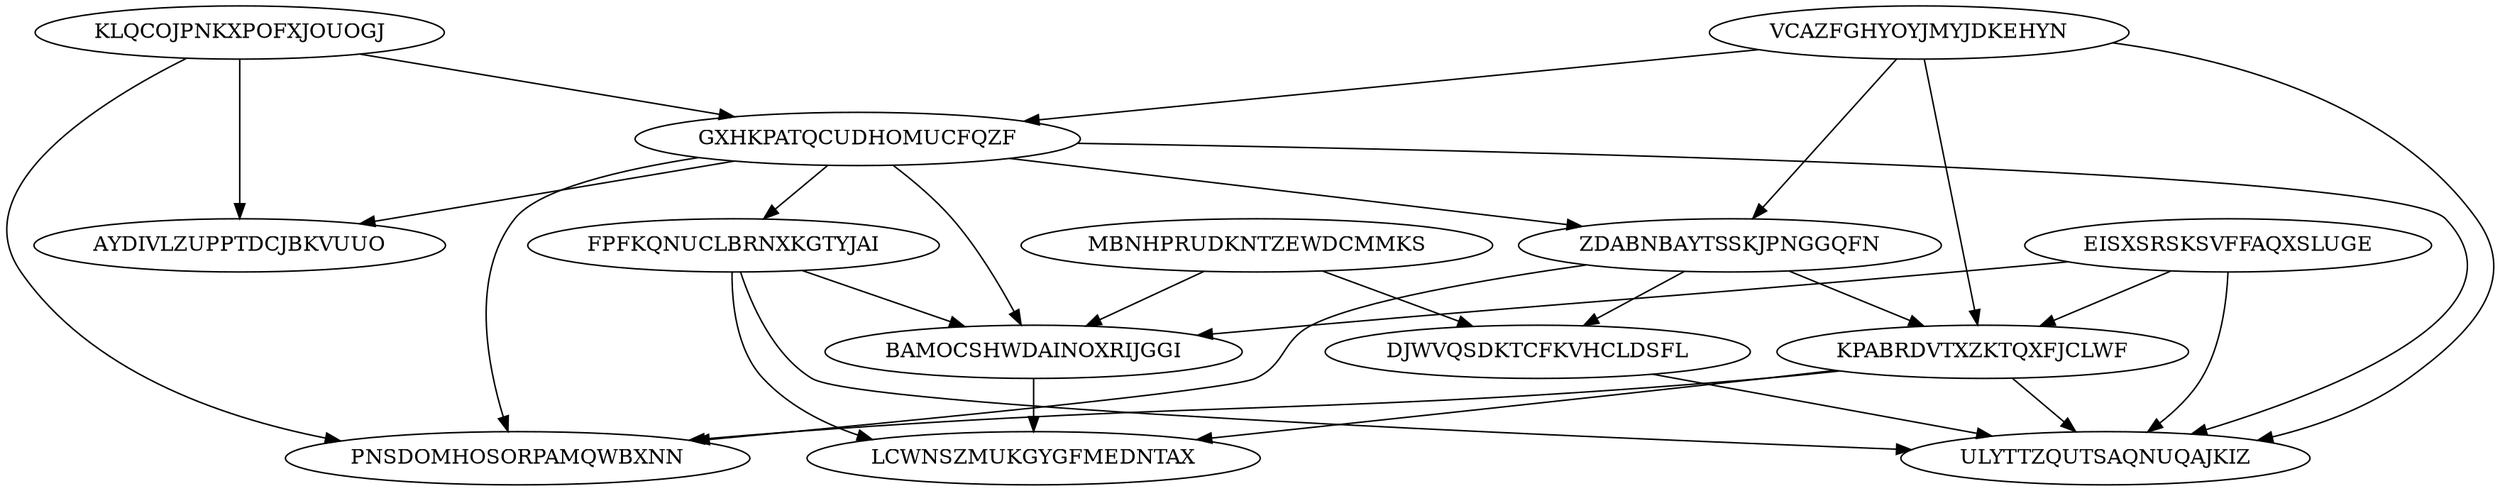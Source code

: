 digraph N14M29 {
	EISXSRSKSVFFAQXSLUGE	[Weight=10];
	VCAZFGHYOYJMYJDKEHYN	[Weight=18];
	KLQCOJPNKXPOFXJOUOGJ	[Weight=12];
	GXHKPATQCUDHOMUCFQZF	[Weight=20];
	FPFKQNUCLBRNXKGTYJAI	[Weight=12];
	ZDABNBAYTSSKJPNGGQFN	[Weight=14];
	MBNHPRUDKNTZEWDCMMKS	[Weight=17];
	DJWVQSDKTCFKVHCLDSFL	[Weight=15];
	KPABRDVTXZKTQXFJCLWF	[Weight=10];
	PNSDOMHOSORPAMQWBXNN	[Weight=20];
	BAMOCSHWDAINOXRIJGGI	[Weight=13];
	LCWNSZMUKGYGFMEDNTAX	[Weight=15];
	ULYTTZQUTSAQNUQAJKIZ	[Weight=18];
	AYDIVLZUPPTDCJBKVUUO	[Weight=15];
	KLQCOJPNKXPOFXJOUOGJ -> AYDIVLZUPPTDCJBKVUUO [Weight=13];
	ZDABNBAYTSSKJPNGGQFN -> PNSDOMHOSORPAMQWBXNN [Weight=16];
	EISXSRSKSVFFAQXSLUGE -> KPABRDVTXZKTQXFJCLWF [Weight=17];
	BAMOCSHWDAINOXRIJGGI -> LCWNSZMUKGYGFMEDNTAX [Weight=10];
	KPABRDVTXZKTQXFJCLWF -> LCWNSZMUKGYGFMEDNTAX [Weight=15];
	KLQCOJPNKXPOFXJOUOGJ -> GXHKPATQCUDHOMUCFQZF [Weight=11];
	ZDABNBAYTSSKJPNGGQFN -> DJWVQSDKTCFKVHCLDSFL [Weight=16];
	KPABRDVTXZKTQXFJCLWF -> ULYTTZQUTSAQNUQAJKIZ [Weight=11];
	GXHKPATQCUDHOMUCFQZF -> AYDIVLZUPPTDCJBKVUUO [Weight=17];
	KLQCOJPNKXPOFXJOUOGJ -> PNSDOMHOSORPAMQWBXNN [Weight=11];
	MBNHPRUDKNTZEWDCMMKS -> DJWVQSDKTCFKVHCLDSFL [Weight=11];
	GXHKPATQCUDHOMUCFQZF -> ULYTTZQUTSAQNUQAJKIZ [Weight=18];
	VCAZFGHYOYJMYJDKEHYN -> GXHKPATQCUDHOMUCFQZF [Weight=17];
	FPFKQNUCLBRNXKGTYJAI -> LCWNSZMUKGYGFMEDNTAX [Weight=18];
	GXHKPATQCUDHOMUCFQZF -> PNSDOMHOSORPAMQWBXNN [Weight=18];
	EISXSRSKSVFFAQXSLUGE -> ULYTTZQUTSAQNUQAJKIZ [Weight=15];
	VCAZFGHYOYJMYJDKEHYN -> ULYTTZQUTSAQNUQAJKIZ [Weight=12];
	MBNHPRUDKNTZEWDCMMKS -> BAMOCSHWDAINOXRIJGGI [Weight=20];
	FPFKQNUCLBRNXKGTYJAI -> ULYTTZQUTSAQNUQAJKIZ [Weight=17];
	GXHKPATQCUDHOMUCFQZF -> BAMOCSHWDAINOXRIJGGI [Weight=15];
	VCAZFGHYOYJMYJDKEHYN -> ZDABNBAYTSSKJPNGGQFN [Weight=20];
	KPABRDVTXZKTQXFJCLWF -> PNSDOMHOSORPAMQWBXNN [Weight=15];
	GXHKPATQCUDHOMUCFQZF -> ZDABNBAYTSSKJPNGGQFN [Weight=17];
	DJWVQSDKTCFKVHCLDSFL -> ULYTTZQUTSAQNUQAJKIZ [Weight=13];
	EISXSRSKSVFFAQXSLUGE -> BAMOCSHWDAINOXRIJGGI [Weight=19];
	GXHKPATQCUDHOMUCFQZF -> FPFKQNUCLBRNXKGTYJAI [Weight=18];
	VCAZFGHYOYJMYJDKEHYN -> KPABRDVTXZKTQXFJCLWF [Weight=16];
	ZDABNBAYTSSKJPNGGQFN -> KPABRDVTXZKTQXFJCLWF [Weight=15];
	FPFKQNUCLBRNXKGTYJAI -> BAMOCSHWDAINOXRIJGGI [Weight=15];
}
